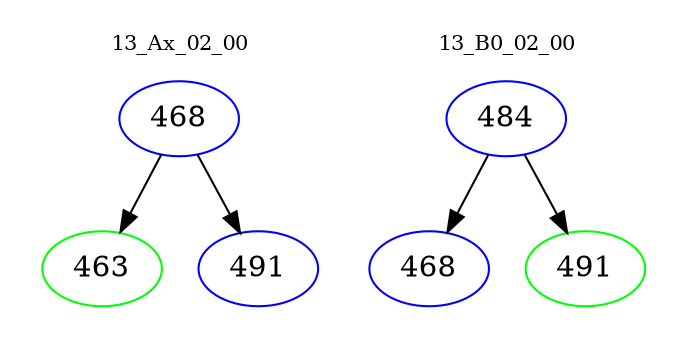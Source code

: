 digraph{
subgraph cluster_0 {
color = white
label = "13_Ax_02_00";
fontsize=10;
T0_468 [label="468", color="blue"]
T0_468 -> T0_463 [color="black"]
T0_463 [label="463", color="green"]
T0_468 -> T0_491 [color="black"]
T0_491 [label="491", color="blue"]
}
subgraph cluster_1 {
color = white
label = "13_B0_02_00";
fontsize=10;
T1_484 [label="484", color="blue"]
T1_484 -> T1_468 [color="black"]
T1_468 [label="468", color="blue"]
T1_484 -> T1_491 [color="black"]
T1_491 [label="491", color="green"]
}
}
